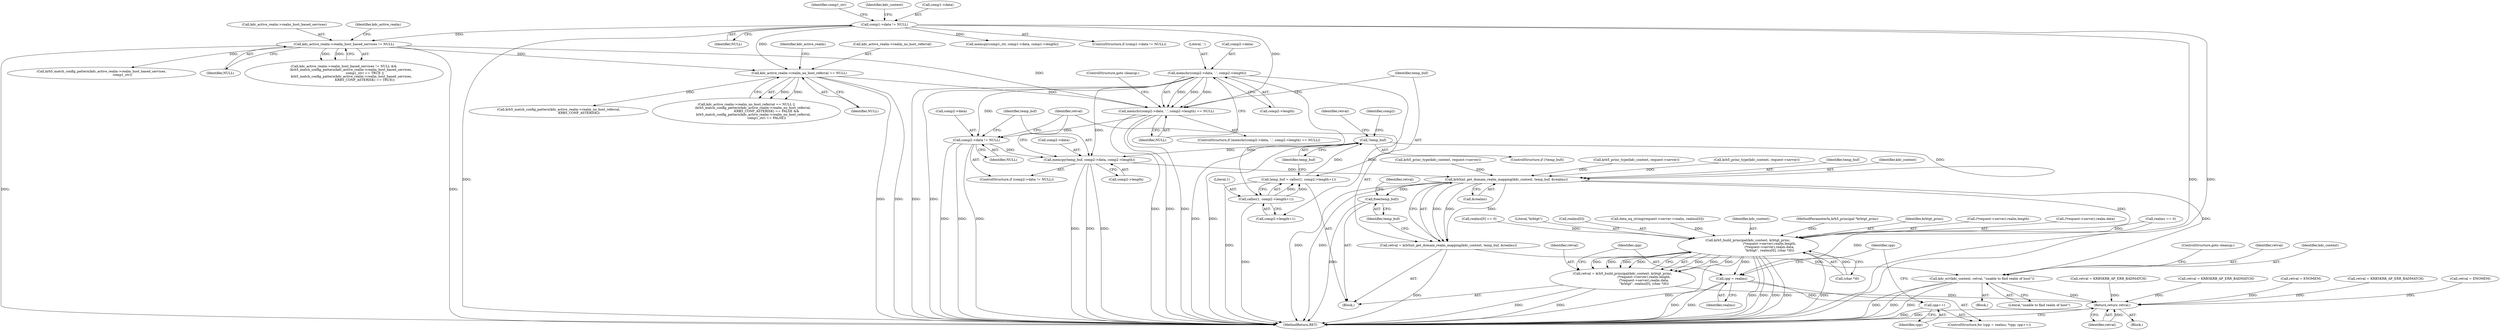 digraph "0_krb5_8ee70ec63931d1e38567905387ab9b1d45734d81@API" {
"1000303" [label="(Call,memcpy(temp_buf, comp2->data, comp2->length))"];
"1000290" [label="(Call,!temp_buf)"];
"1000280" [label="(Call,temp_buf = calloc(1, comp2->length+1))"];
"1000282" [label="(Call,calloc(1, comp2->length+1))"];
"1000270" [label="(Call,memchr(comp2->data, '.', comp2->length))"];
"1000298" [label="(Call,comp2->data != NULL)"];
"1000269" [label="(Call,memchr(comp2->data, '.', comp2->length) == NULL)"];
"1000247" [label="(Call,kdc_active_realm->realm_no_host_referral == NULL)"];
"1000186" [label="(Call,comp1->data != NULL)"];
"1000226" [label="(Call,kdc_active_realm->realm_host_based_services != NULL)"];
"1000313" [label="(Call,krb5int_get_domain_realm_mapping(kdc_context, temp_buf, &realms))"];
"1000311" [label="(Call,retval = krb5int_get_domain_realm_mapping(kdc_context, temp_buf, &realms))"];
"1000323" [label="(Call,kdc_err(kdc_context, retval, \"unable to find realm of host\"))"];
"1000406" [label="(Return,return retval;)"];
"1000318" [label="(Call,free(temp_buf))"];
"1000366" [label="(Call,krb5_build_principal(kdc_context, krbtgt_princ,\n                                          (*request->server).realm.length,\n                                          (*request->server).realm.data,\n                                          \"krbtgt\", realms[0], (char *)0))"];
"1000364" [label="(Call,retval = krb5_build_principal(kdc_context, krbtgt_princ,\n                                          (*request->server).realm.length,\n                                          (*request->server).realm.data,\n                                          \"krbtgt\", realms[0], (char *)0))"];
"1000393" [label="(Call,cpp = realms)"];
"1000398" [label="(Call,cpp++)"];
"1000326" [label="(Literal,\"unable to find realm of host\")"];
"1000385" [label="(Literal,\"krbtgt\")"];
"1000315" [label="(Identifier,temp_buf)"];
"1000311" [label="(Call,retval = krb5int_get_domain_realm_mapping(kdc_context, temp_buf, &realms))"];
"1000314" [label="(Identifier,kdc_context)"];
"1000186" [label="(Call,comp1->data != NULL)"];
"1000270" [label="(Call,memchr(comp2->data, '.', comp2->length))"];
"1000386" [label="(Call,realms[0])"];
"1000219" [label="(Call,krb5_princ_type(kdc_context, request->server))"];
"1000290" [label="(Call,!temp_buf)"];
"1000271" [label="(Call,comp2->data)"];
"1000211" [label="(Call,krb5_princ_type(kdc_context, request->server))"];
"1000344" [label="(Call,data_eq_string(request->server->realm, realms[0]))"];
"1000304" [label="(Identifier,temp_buf)"];
"1000275" [label="(Call,comp2->length)"];
"1000233" [label="(Call,krb5_match_config_pattern(kdc_active_realm->realm_host_based_services,\n                                         comp1_str))"];
"1000313" [label="(Call,krb5int_get_domain_realm_mapping(kdc_context, temp_buf, &realms))"];
"1000395" [label="(Identifier,realms)"];
"1000227" [label="(Call,kdc_active_realm->realm_host_based_services)"];
"1000325" [label="(Identifier,retval)"];
"1000321" [label="(Identifier,retval)"];
"1000319" [label="(Identifier,temp_buf)"];
"1000247" [label="(Call,kdc_active_realm->realm_no_host_referral == NULL)"];
"1000367" [label="(Identifier,kdc_context)"];
"1000297" [label="(ControlStructure,if (comp2->data != NULL))"];
"1000291" [label="(Identifier,temp_buf)"];
"1000256" [label="(Identifier,kdc_active_realm)"];
"1000398" [label="(Call,cpp++)"];
"1000248" [label="(Call,kdc_active_realm->realm_no_host_referral)"];
"1000109" [label="(Call,retval = KRB5KRB_AP_ERR_BADMATCH)"];
"1000323" [label="(Call,kdc_err(kdc_context, retval, \"unable to find realm of host\"))"];
"1000251" [label="(Identifier,NULL)"];
"1000406" [label="(Return,return retval;)"];
"1000308" [label="(Call,comp2->length)"];
"1000407" [label="(Identifier,retval)"];
"1000226" [label="(Call,kdc_active_realm->realm_host_based_services != NULL)"];
"1000365" [label="(Identifier,retval)"];
"1000192" [label="(Identifier,comp1_str)"];
"1000318" [label="(Call,free(temp_buf))"];
"1000279" [label="(ControlStructure,goto cleanup;)"];
"1000281" [label="(Identifier,temp_buf)"];
"1000294" [label="(Identifier,retval)"];
"1000366" [label="(Call,krb5_build_principal(kdc_context, krbtgt_princ,\n                                          (*request->server).realm.length,\n                                          (*request->server).realm.data,\n                                          \"krbtgt\", realms[0], (char *)0))"];
"1000360" [label="(Call,retval = KRB5KRB_AP_ERR_BADMATCH)"];
"1000303" [label="(Call,memcpy(temp_buf, comp2->data, comp2->length))"];
"1000204" [label="(Identifier,kdc_context)"];
"1000305" [label="(Call,comp2->data)"];
"1000190" [label="(Identifier,NULL)"];
"1000289" [label="(ControlStructure,if (!temp_buf))"];
"1000299" [label="(Call,comp2->data)"];
"1000230" [label="(Identifier,NULL)"];
"1000393" [label="(Call,cpp = realms)"];
"1000300" [label="(Identifier,comp2)"];
"1000107" [label="(Block,)"];
"1000106" [label="(MethodParameterIn,krb5_principal *krbtgt_princ)"];
"1000282" [label="(Call,calloc(1, comp2->length+1))"];
"1000269" [label="(Call,memchr(comp2->data, '.', comp2->length) == NULL)"];
"1000329" [label="(Call,realms == 0)"];
"1000268" [label="(ControlStructure,if (memchr(comp2->data, '.', comp2->length) == NULL))"];
"1000283" [label="(Literal,1)"];
"1000368" [label="(Identifier,krbtgt_princ)"];
"1000408" [label="(MethodReturn,RET)"];
"1000280" [label="(Call,temp_buf = calloc(1, comp2->length+1))"];
"1000274" [label="(Literal,'.')"];
"1000394" [label="(Identifier,cpp)"];
"1000389" [label="(Call,(char *)0)"];
"1000324" [label="(Identifier,kdc_context)"];
"1000392" [label="(ControlStructure,for (cpp = realms; *cpp; cpp++))"];
"1000369" [label="(Call,(*request->server).realm.length)"];
"1000364" [label="(Call,retval = krb5_build_principal(kdc_context, krbtgt_princ,\n                                          (*request->server).realm.length,\n                                          (*request->server).realm.data,\n                                          \"krbtgt\", realms[0], (char *)0))"];
"1000254" [label="(Call,krb5_match_config_pattern(kdc_active_realm->realm_no_host_referral,\n                                        KRB5_CONF_ASTERISK))"];
"1000278" [label="(Identifier,NULL)"];
"1000327" [label="(ControlStructure,goto cleanup;)"];
"1000316" [label="(Call,&realms)"];
"1000267" [label="(Block,)"];
"1000246" [label="(Call,kdc_active_realm->realm_no_host_referral == NULL ||\n             (krb5_match_config_pattern(kdc_active_realm->realm_no_host_referral,\n                                        KRB5_CONF_ASTERISK) == FALSE &&\n              krb5_match_config_pattern(kdc_active_realm->realm_no_host_referral,\n                                        comp1_str) == FALSE))"];
"1000191" [label="(Call,memcpy(comp1_str, comp1->data, comp1->length))"];
"1000284" [label="(Call,comp2->length+1)"];
"1000225" [label="(Call,kdc_active_realm->realm_host_based_services != NULL &&\n              (krb5_match_config_pattern(kdc_active_realm->realm_host_based_services,\n                                         comp1_str) == TRUE ||\n               krb5_match_config_pattern(kdc_active_realm->realm_host_based_services,\n                                         KRB5_CONF_ASTERISK) == TRUE))"];
"1000203" [label="(Call,krb5_princ_type(kdc_context, request->server))"];
"1000298" [label="(Call,comp2->data != NULL)"];
"1000312" [label="(Identifier,retval)"];
"1000187" [label="(Call,comp1->data)"];
"1000293" [label="(Call,retval = ENOMEM)"];
"1000377" [label="(Call,(*request->server).realm.data)"];
"1000322" [label="(Block,)"];
"1000235" [label="(Identifier,kdc_active_realm)"];
"1000397" [label="(Identifier,cpp)"];
"1000399" [label="(Identifier,cpp)"];
"1000333" [label="(Call,retval = KRB5KRB_AP_ERR_BADMATCH)"];
"1000339" [label="(Call,realms[0] == 0)"];
"1000185" [label="(ControlStructure,if (comp1->data != NULL))"];
"1000302" [label="(Identifier,NULL)"];
"1000181" [label="(Call,retval = ENOMEM)"];
"1000303" -> "1000297"  [label="AST: "];
"1000303" -> "1000308"  [label="CFG: "];
"1000304" -> "1000303"  [label="AST: "];
"1000305" -> "1000303"  [label="AST: "];
"1000308" -> "1000303"  [label="AST: "];
"1000312" -> "1000303"  [label="CFG: "];
"1000303" -> "1000408"  [label="DDG: "];
"1000303" -> "1000408"  [label="DDG: "];
"1000303" -> "1000408"  [label="DDG: "];
"1000290" -> "1000303"  [label="DDG: "];
"1000298" -> "1000303"  [label="DDG: "];
"1000270" -> "1000303"  [label="DDG: "];
"1000303" -> "1000313"  [label="DDG: "];
"1000290" -> "1000289"  [label="AST: "];
"1000290" -> "1000291"  [label="CFG: "];
"1000291" -> "1000290"  [label="AST: "];
"1000294" -> "1000290"  [label="CFG: "];
"1000300" -> "1000290"  [label="CFG: "];
"1000290" -> "1000408"  [label="DDG: "];
"1000290" -> "1000408"  [label="DDG: "];
"1000280" -> "1000290"  [label="DDG: "];
"1000290" -> "1000313"  [label="DDG: "];
"1000280" -> "1000267"  [label="AST: "];
"1000280" -> "1000282"  [label="CFG: "];
"1000281" -> "1000280"  [label="AST: "];
"1000282" -> "1000280"  [label="AST: "];
"1000291" -> "1000280"  [label="CFG: "];
"1000280" -> "1000408"  [label="DDG: "];
"1000282" -> "1000280"  [label="DDG: "];
"1000282" -> "1000280"  [label="DDG: "];
"1000282" -> "1000284"  [label="CFG: "];
"1000283" -> "1000282"  [label="AST: "];
"1000284" -> "1000282"  [label="AST: "];
"1000282" -> "1000408"  [label="DDG: "];
"1000270" -> "1000282"  [label="DDG: "];
"1000270" -> "1000269"  [label="AST: "];
"1000270" -> "1000275"  [label="CFG: "];
"1000271" -> "1000270"  [label="AST: "];
"1000274" -> "1000270"  [label="AST: "];
"1000275" -> "1000270"  [label="AST: "];
"1000278" -> "1000270"  [label="CFG: "];
"1000270" -> "1000408"  [label="DDG: "];
"1000270" -> "1000408"  [label="DDG: "];
"1000270" -> "1000269"  [label="DDG: "];
"1000270" -> "1000269"  [label="DDG: "];
"1000270" -> "1000269"  [label="DDG: "];
"1000270" -> "1000284"  [label="DDG: "];
"1000270" -> "1000298"  [label="DDG: "];
"1000298" -> "1000297"  [label="AST: "];
"1000298" -> "1000302"  [label="CFG: "];
"1000299" -> "1000298"  [label="AST: "];
"1000302" -> "1000298"  [label="AST: "];
"1000304" -> "1000298"  [label="CFG: "];
"1000312" -> "1000298"  [label="CFG: "];
"1000298" -> "1000408"  [label="DDG: "];
"1000298" -> "1000408"  [label="DDG: "];
"1000298" -> "1000408"  [label="DDG: "];
"1000269" -> "1000298"  [label="DDG: "];
"1000269" -> "1000268"  [label="AST: "];
"1000269" -> "1000278"  [label="CFG: "];
"1000278" -> "1000269"  [label="AST: "];
"1000279" -> "1000269"  [label="CFG: "];
"1000281" -> "1000269"  [label="CFG: "];
"1000269" -> "1000408"  [label="DDG: "];
"1000269" -> "1000408"  [label="DDG: "];
"1000269" -> "1000408"  [label="DDG: "];
"1000247" -> "1000269"  [label="DDG: "];
"1000186" -> "1000269"  [label="DDG: "];
"1000226" -> "1000269"  [label="DDG: "];
"1000247" -> "1000246"  [label="AST: "];
"1000247" -> "1000251"  [label="CFG: "];
"1000248" -> "1000247"  [label="AST: "];
"1000251" -> "1000247"  [label="AST: "];
"1000256" -> "1000247"  [label="CFG: "];
"1000246" -> "1000247"  [label="CFG: "];
"1000247" -> "1000408"  [label="DDG: "];
"1000247" -> "1000408"  [label="DDG: "];
"1000247" -> "1000246"  [label="DDG: "];
"1000247" -> "1000246"  [label="DDG: "];
"1000186" -> "1000247"  [label="DDG: "];
"1000226" -> "1000247"  [label="DDG: "];
"1000247" -> "1000254"  [label="DDG: "];
"1000186" -> "1000185"  [label="AST: "];
"1000186" -> "1000190"  [label="CFG: "];
"1000187" -> "1000186"  [label="AST: "];
"1000190" -> "1000186"  [label="AST: "];
"1000192" -> "1000186"  [label="CFG: "];
"1000204" -> "1000186"  [label="CFG: "];
"1000186" -> "1000408"  [label="DDG: "];
"1000186" -> "1000408"  [label="DDG: "];
"1000186" -> "1000408"  [label="DDG: "];
"1000186" -> "1000191"  [label="DDG: "];
"1000186" -> "1000226"  [label="DDG: "];
"1000226" -> "1000225"  [label="AST: "];
"1000226" -> "1000230"  [label="CFG: "];
"1000227" -> "1000226"  [label="AST: "];
"1000230" -> "1000226"  [label="AST: "];
"1000235" -> "1000226"  [label="CFG: "];
"1000225" -> "1000226"  [label="CFG: "];
"1000226" -> "1000408"  [label="DDG: "];
"1000226" -> "1000408"  [label="DDG: "];
"1000226" -> "1000225"  [label="DDG: "];
"1000226" -> "1000225"  [label="DDG: "];
"1000226" -> "1000233"  [label="DDG: "];
"1000313" -> "1000311"  [label="AST: "];
"1000313" -> "1000316"  [label="CFG: "];
"1000314" -> "1000313"  [label="AST: "];
"1000315" -> "1000313"  [label="AST: "];
"1000316" -> "1000313"  [label="AST: "];
"1000311" -> "1000313"  [label="CFG: "];
"1000313" -> "1000408"  [label="DDG: "];
"1000313" -> "1000408"  [label="DDG: "];
"1000313" -> "1000311"  [label="DDG: "];
"1000313" -> "1000311"  [label="DDG: "];
"1000313" -> "1000311"  [label="DDG: "];
"1000211" -> "1000313"  [label="DDG: "];
"1000219" -> "1000313"  [label="DDG: "];
"1000203" -> "1000313"  [label="DDG: "];
"1000313" -> "1000318"  [label="DDG: "];
"1000313" -> "1000323"  [label="DDG: "];
"1000313" -> "1000366"  [label="DDG: "];
"1000311" -> "1000267"  [label="AST: "];
"1000312" -> "1000311"  [label="AST: "];
"1000319" -> "1000311"  [label="CFG: "];
"1000311" -> "1000408"  [label="DDG: "];
"1000311" -> "1000323"  [label="DDG: "];
"1000323" -> "1000322"  [label="AST: "];
"1000323" -> "1000326"  [label="CFG: "];
"1000324" -> "1000323"  [label="AST: "];
"1000325" -> "1000323"  [label="AST: "];
"1000326" -> "1000323"  [label="AST: "];
"1000327" -> "1000323"  [label="CFG: "];
"1000323" -> "1000408"  [label="DDG: "];
"1000323" -> "1000408"  [label="DDG: "];
"1000323" -> "1000408"  [label="DDG: "];
"1000323" -> "1000406"  [label="DDG: "];
"1000406" -> "1000107"  [label="AST: "];
"1000406" -> "1000407"  [label="CFG: "];
"1000407" -> "1000406"  [label="AST: "];
"1000408" -> "1000406"  [label="CFG: "];
"1000406" -> "1000408"  [label="DDG: "];
"1000407" -> "1000406"  [label="DDG: "];
"1000333" -> "1000406"  [label="DDG: "];
"1000360" -> "1000406"  [label="DDG: "];
"1000293" -> "1000406"  [label="DDG: "];
"1000181" -> "1000406"  [label="DDG: "];
"1000364" -> "1000406"  [label="DDG: "];
"1000109" -> "1000406"  [label="DDG: "];
"1000318" -> "1000267"  [label="AST: "];
"1000318" -> "1000319"  [label="CFG: "];
"1000319" -> "1000318"  [label="AST: "];
"1000321" -> "1000318"  [label="CFG: "];
"1000318" -> "1000408"  [label="DDG: "];
"1000366" -> "1000364"  [label="AST: "];
"1000366" -> "1000389"  [label="CFG: "];
"1000367" -> "1000366"  [label="AST: "];
"1000368" -> "1000366"  [label="AST: "];
"1000369" -> "1000366"  [label="AST: "];
"1000377" -> "1000366"  [label="AST: "];
"1000385" -> "1000366"  [label="AST: "];
"1000386" -> "1000366"  [label="AST: "];
"1000389" -> "1000366"  [label="AST: "];
"1000364" -> "1000366"  [label="CFG: "];
"1000366" -> "1000408"  [label="DDG: "];
"1000366" -> "1000408"  [label="DDG: "];
"1000366" -> "1000408"  [label="DDG: "];
"1000366" -> "1000408"  [label="DDG: "];
"1000366" -> "1000408"  [label="DDG: "];
"1000366" -> "1000408"  [label="DDG: "];
"1000366" -> "1000364"  [label="DDG: "];
"1000366" -> "1000364"  [label="DDG: "];
"1000366" -> "1000364"  [label="DDG: "];
"1000366" -> "1000364"  [label="DDG: "];
"1000366" -> "1000364"  [label="DDG: "];
"1000366" -> "1000364"  [label="DDG: "];
"1000366" -> "1000364"  [label="DDG: "];
"1000106" -> "1000366"  [label="DDG: "];
"1000329" -> "1000366"  [label="DDG: "];
"1000344" -> "1000366"  [label="DDG: "];
"1000339" -> "1000366"  [label="DDG: "];
"1000389" -> "1000366"  [label="DDG: "];
"1000366" -> "1000393"  [label="DDG: "];
"1000364" -> "1000267"  [label="AST: "];
"1000365" -> "1000364"  [label="AST: "];
"1000394" -> "1000364"  [label="CFG: "];
"1000364" -> "1000408"  [label="DDG: "];
"1000364" -> "1000408"  [label="DDG: "];
"1000393" -> "1000392"  [label="AST: "];
"1000393" -> "1000395"  [label="CFG: "];
"1000394" -> "1000393"  [label="AST: "];
"1000395" -> "1000393"  [label="AST: "];
"1000397" -> "1000393"  [label="CFG: "];
"1000393" -> "1000408"  [label="DDG: "];
"1000393" -> "1000408"  [label="DDG: "];
"1000329" -> "1000393"  [label="DDG: "];
"1000393" -> "1000398"  [label="DDG: "];
"1000398" -> "1000392"  [label="AST: "];
"1000398" -> "1000399"  [label="CFG: "];
"1000399" -> "1000398"  [label="AST: "];
"1000397" -> "1000398"  [label="CFG: "];
"1000398" -> "1000408"  [label="DDG: "];
}
